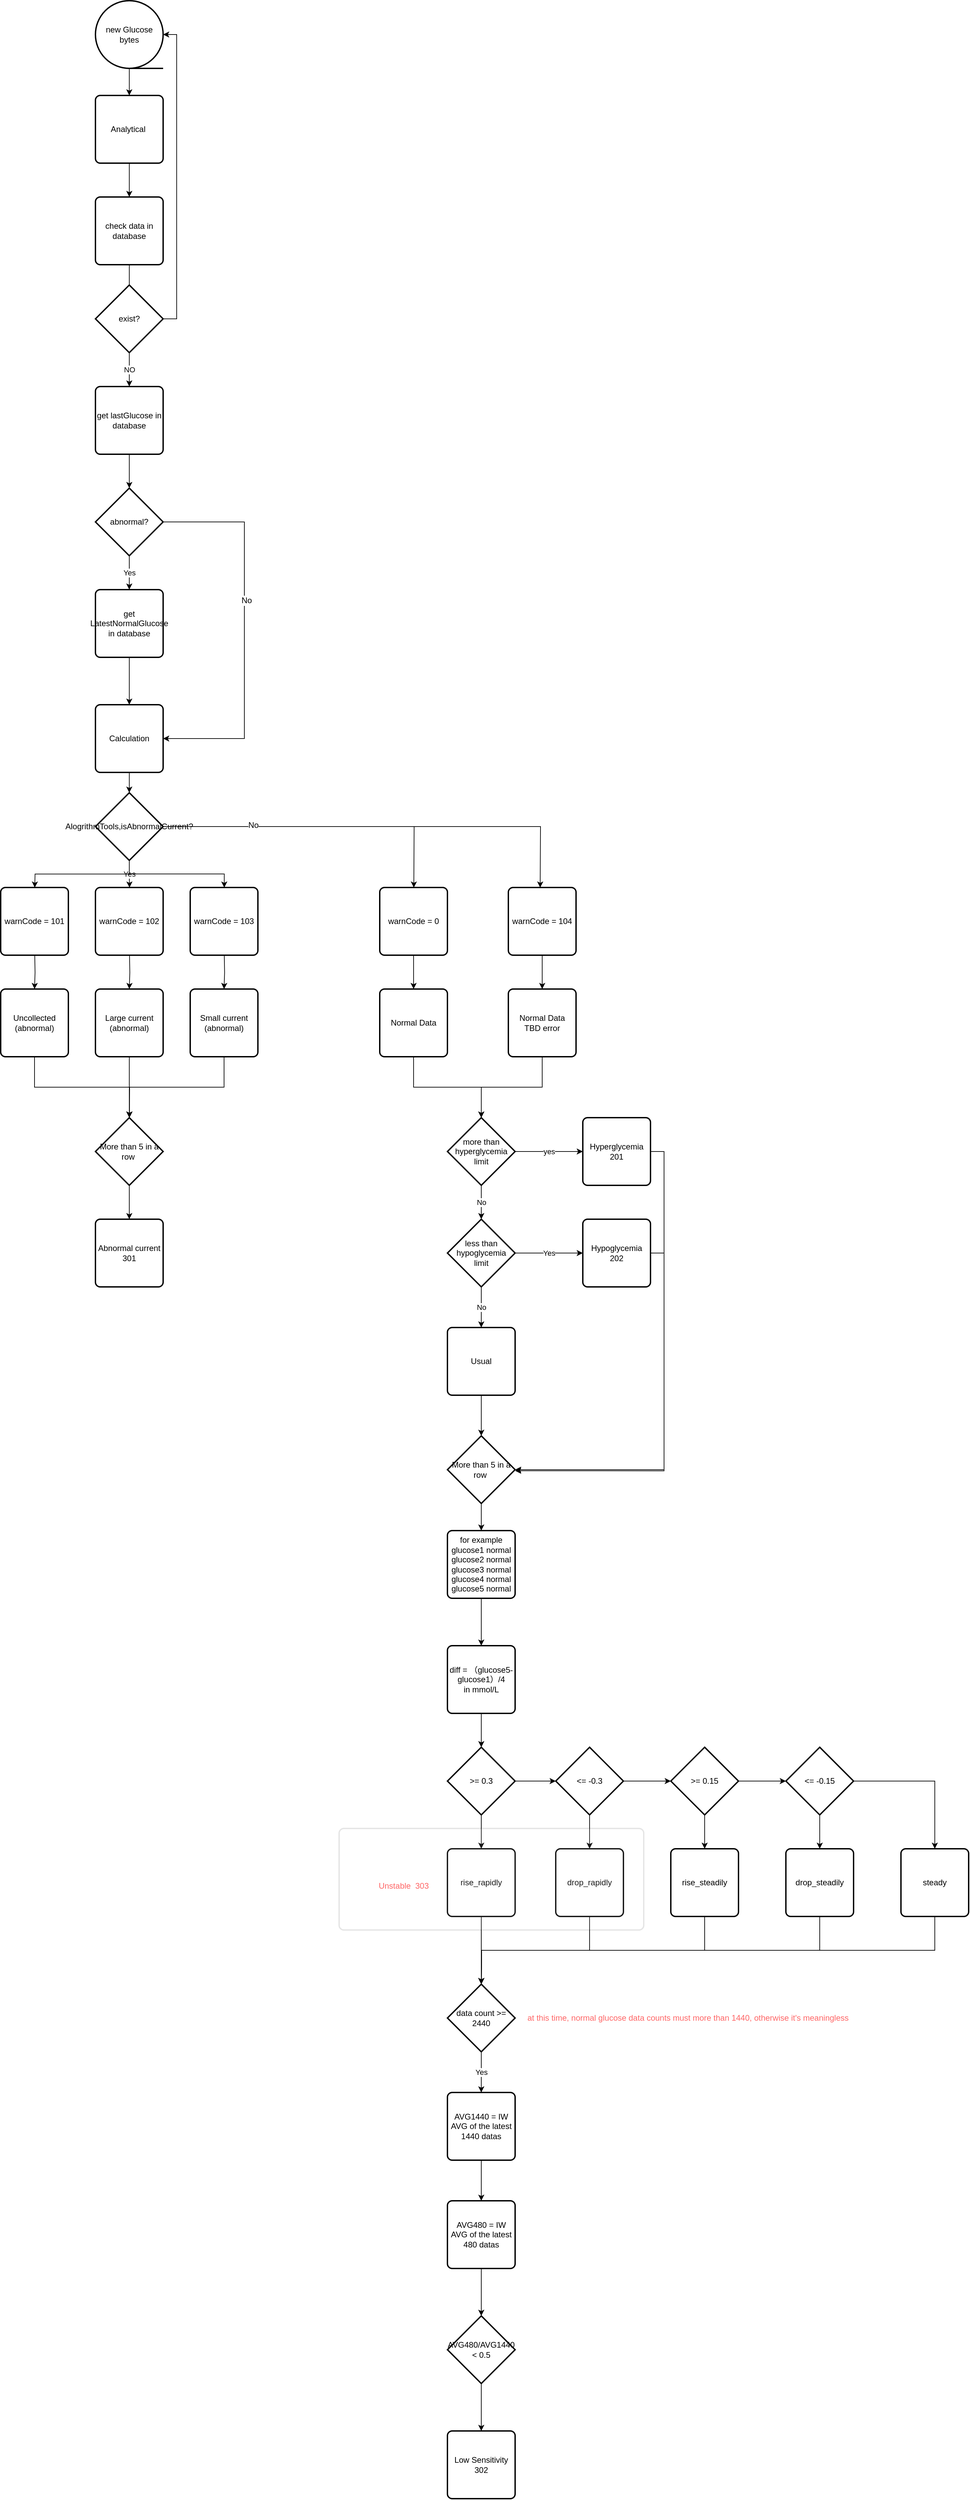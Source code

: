 <mxfile version="12.3.6" type="github" pages="1">
  <diagram id="o1K-JnxiX_i7yvccke98" name="第 1 页">
    <mxGraphModel dx="6677" dy="3454" grid="1" gridSize="10" guides="1" tooltips="1" connect="1" arrows="1" fold="1" page="1" pageScale="1" pageWidth="827" pageHeight="1169" math="0" shadow="0">
      <root>
        <mxCell id="0"/>
        <mxCell id="1" parent="0"/>
        <mxCell id="Yor80Zz1ylZ34Q17yJMb-24" style="edgeStyle=orthogonalEdgeStyle;rounded=0;orthogonalLoop=1;jettySize=auto;html=1;exitX=0.5;exitY=1;exitDx=0;exitDy=0;exitPerimeter=0;entryX=0.5;entryY=0;entryDx=0;entryDy=0;" edge="1" parent="1" source="Yor80Zz1ylZ34Q17yJMb-1" target="Yor80Zz1ylZ34Q17yJMb-3">
          <mxGeometry relative="1" as="geometry"/>
        </mxCell>
        <mxCell id="Yor80Zz1ylZ34Q17yJMb-1" value="new Glucose bytes" style="strokeWidth=2;html=1;shape=mxgraph.flowchart.sequential_data;whiteSpace=wrap;" vertex="1" parent="1">
          <mxGeometry x="220" y="20" width="100" height="100" as="geometry"/>
        </mxCell>
        <mxCell id="Yor80Zz1ylZ34Q17yJMb-3" value="Analytical&amp;nbsp;" style="rounded=1;whiteSpace=wrap;html=1;absoluteArcSize=1;arcSize=14;strokeWidth=2;" vertex="1" parent="1">
          <mxGeometry x="220" y="160" width="100" height="100" as="geometry"/>
        </mxCell>
        <mxCell id="Yor80Zz1ylZ34Q17yJMb-16" value="" style="edgeStyle=orthogonalEdgeStyle;rounded=0;orthogonalLoop=1;jettySize=auto;html=1;" edge="1" parent="1">
          <mxGeometry relative="1" as="geometry">
            <mxPoint x="270" y="410" as="sourcePoint"/>
            <mxPoint x="270" y="500" as="targetPoint"/>
          </mxGeometry>
        </mxCell>
        <mxCell id="Yor80Zz1ylZ34Q17yJMb-28" value="NO" style="edgeStyle=orthogonalEdgeStyle;rounded=0;orthogonalLoop=1;jettySize=auto;html=1;exitX=0.5;exitY=1;exitDx=0;exitDy=0;exitPerimeter=0;" edge="1" parent="1" source="Yor80Zz1ylZ34Q17yJMb-20" target="Yor80Zz1ylZ34Q17yJMb-23">
          <mxGeometry relative="1" as="geometry"/>
        </mxCell>
        <mxCell id="Yor80Zz1ylZ34Q17yJMb-33" style="edgeStyle=orthogonalEdgeStyle;rounded=0;orthogonalLoop=1;jettySize=auto;html=1;exitX=1;exitY=0.5;exitDx=0;exitDy=0;exitPerimeter=0;entryX=1;entryY=0.5;entryDx=0;entryDy=0;entryPerimeter=0;" edge="1" parent="1" source="Yor80Zz1ylZ34Q17yJMb-20" target="Yor80Zz1ylZ34Q17yJMb-1">
          <mxGeometry relative="1" as="geometry"/>
        </mxCell>
        <mxCell id="Yor80Zz1ylZ34Q17yJMb-20" value="exist?" style="strokeWidth=2;html=1;shape=mxgraph.flowchart.decision;whiteSpace=wrap;" vertex="1" parent="1">
          <mxGeometry x="220" y="440" width="100" height="100" as="geometry"/>
        </mxCell>
        <mxCell id="Yor80Zz1ylZ34Q17yJMb-30" style="edgeStyle=orthogonalEdgeStyle;rounded=0;orthogonalLoop=1;jettySize=auto;html=1;exitX=0.5;exitY=1;exitDx=0;exitDy=0;entryX=0.5;entryY=0;entryDx=0;entryDy=0;entryPerimeter=0;" edge="1" parent="1" source="Yor80Zz1ylZ34Q17yJMb-23" target="Yor80Zz1ylZ34Q17yJMb-29">
          <mxGeometry relative="1" as="geometry"/>
        </mxCell>
        <mxCell id="Yor80Zz1ylZ34Q17yJMb-23" value="get lastGlucose in database" style="rounded=1;whiteSpace=wrap;html=1;absoluteArcSize=1;arcSize=14;strokeWidth=2;" vertex="1" parent="1">
          <mxGeometry x="220" y="590" width="100" height="100" as="geometry"/>
        </mxCell>
        <mxCell id="Yor80Zz1ylZ34Q17yJMb-25" value="" style="edgeStyle=orthogonalEdgeStyle;rounded=0;orthogonalLoop=1;jettySize=auto;html=1;" edge="1" parent="1" source="Yor80Zz1ylZ34Q17yJMb-3">
          <mxGeometry relative="1" as="geometry">
            <mxPoint x="270" y="260" as="sourcePoint"/>
            <mxPoint x="270" y="310" as="targetPoint"/>
          </mxGeometry>
        </mxCell>
        <mxCell id="Yor80Zz1ylZ34Q17yJMb-26" value="check data in database" style="rounded=1;whiteSpace=wrap;html=1;absoluteArcSize=1;arcSize=14;strokeWidth=2;" vertex="1" parent="1">
          <mxGeometry x="220" y="310" width="100" height="100" as="geometry"/>
        </mxCell>
        <mxCell id="Yor80Zz1ylZ34Q17yJMb-32" value="Yes" style="edgeStyle=orthogonalEdgeStyle;rounded=0;orthogonalLoop=1;jettySize=auto;html=1;exitX=0.5;exitY=1;exitDx=0;exitDy=0;exitPerimeter=0;entryX=0.5;entryY=0;entryDx=0;entryDy=0;" edge="1" parent="1" source="Yor80Zz1ylZ34Q17yJMb-29" target="Yor80Zz1ylZ34Q17yJMb-31">
          <mxGeometry relative="1" as="geometry"/>
        </mxCell>
        <mxCell id="Yor80Zz1ylZ34Q17yJMb-62" style="edgeStyle=orthogonalEdgeStyle;rounded=0;orthogonalLoop=1;jettySize=auto;html=1;exitX=1;exitY=0.5;exitDx=0;exitDy=0;exitPerimeter=0;entryX=1;entryY=0.5;entryDx=0;entryDy=0;" edge="1" parent="1" source="Yor80Zz1ylZ34Q17yJMb-29" target="Yor80Zz1ylZ34Q17yJMb-34">
          <mxGeometry relative="1" as="geometry">
            <mxPoint x="420" y="1010" as="targetPoint"/>
            <Array as="points">
              <mxPoint x="440" y="790"/>
              <mxPoint x="440" y="1110"/>
            </Array>
          </mxGeometry>
        </mxCell>
        <mxCell id="Yor80Zz1ylZ34Q17yJMb-63" value="No" style="text;html=1;align=center;verticalAlign=middle;resizable=0;points=[];;labelBackgroundColor=#ffffff;" vertex="1" connectable="0" parent="Yor80Zz1ylZ34Q17yJMb-62">
          <mxGeometry x="-0.157" y="3" relative="1" as="geometry">
            <mxPoint as="offset"/>
          </mxGeometry>
        </mxCell>
        <mxCell id="Yor80Zz1ylZ34Q17yJMb-29" value="abnormal?" style="strokeWidth=2;html=1;shape=mxgraph.flowchart.decision;whiteSpace=wrap;" vertex="1" parent="1">
          <mxGeometry x="220" y="740" width="100" height="100" as="geometry"/>
        </mxCell>
        <mxCell id="Yor80Zz1ylZ34Q17yJMb-60" style="edgeStyle=orthogonalEdgeStyle;rounded=0;orthogonalLoop=1;jettySize=auto;html=1;exitX=0.5;exitY=1;exitDx=0;exitDy=0;entryX=0.5;entryY=0;entryDx=0;entryDy=0;" edge="1" parent="1" source="Yor80Zz1ylZ34Q17yJMb-31" target="Yor80Zz1ylZ34Q17yJMb-34">
          <mxGeometry relative="1" as="geometry"/>
        </mxCell>
        <mxCell id="Yor80Zz1ylZ34Q17yJMb-31" value="get LatestNormalGlucose in database" style="rounded=1;whiteSpace=wrap;html=1;absoluteArcSize=1;arcSize=14;strokeWidth=2;" vertex="1" parent="1">
          <mxGeometry x="220" y="890" width="100" height="100" as="geometry"/>
        </mxCell>
        <mxCell id="Yor80Zz1ylZ34Q17yJMb-56" style="edgeStyle=orthogonalEdgeStyle;rounded=0;orthogonalLoop=1;jettySize=auto;html=1;exitX=1;exitY=0.5;exitDx=0;exitDy=0;exitPerimeter=0;entryX=0.5;entryY=0;entryDx=0;entryDy=0;entryPerimeter=0;" edge="1" parent="1" source="Yor80Zz1ylZ34Q17yJMb-39">
          <mxGeometry relative="1" as="geometry">
            <mxPoint x="877" y="1330.167" as="targetPoint"/>
          </mxGeometry>
        </mxCell>
        <mxCell id="Yor80Zz1ylZ34Q17yJMb-65" style="edgeStyle=orthogonalEdgeStyle;rounded=0;orthogonalLoop=1;jettySize=auto;html=1;exitX=0.5;exitY=1;exitDx=0;exitDy=0;entryX=0.5;entryY=0;entryDx=0;entryDy=0;entryPerimeter=0;" edge="1" parent="1" source="Yor80Zz1ylZ34Q17yJMb-34" target="Yor80Zz1ylZ34Q17yJMb-39">
          <mxGeometry relative="1" as="geometry"/>
        </mxCell>
        <mxCell id="Yor80Zz1ylZ34Q17yJMb-34" value="Calculation" style="rounded=1;whiteSpace=wrap;html=1;absoluteArcSize=1;arcSize=14;strokeWidth=2;" vertex="1" parent="1">
          <mxGeometry x="220" y="1060" width="100" height="100" as="geometry"/>
        </mxCell>
        <mxCell id="Yor80Zz1ylZ34Q17yJMb-55" value="" style="edgeStyle=orthogonalEdgeStyle;rounded=0;orthogonalLoop=1;jettySize=auto;html=1;entryX=0.5;entryY=0;entryDx=0;entryDy=0;entryPerimeter=0;" edge="1" parent="1" source="Yor80Zz1ylZ34Q17yJMb-39">
          <mxGeometry relative="1" as="geometry">
            <mxPoint x="690.333" y="1330.167" as="targetPoint"/>
          </mxGeometry>
        </mxCell>
        <mxCell id="Yor80Zz1ylZ34Q17yJMb-57" value="No" style="text;html=1;align=center;verticalAlign=middle;resizable=0;points=[];;labelBackgroundColor=#ffffff;" vertex="1" connectable="0" parent="Yor80Zz1ylZ34Q17yJMb-55">
          <mxGeometry x="-0.422" y="2" relative="1" as="geometry">
            <mxPoint as="offset"/>
          </mxGeometry>
        </mxCell>
        <mxCell id="Yor80Zz1ylZ34Q17yJMb-66" value="Yes" style="edgeStyle=orthogonalEdgeStyle;rounded=0;orthogonalLoop=1;jettySize=auto;html=1;exitX=0.5;exitY=1;exitDx=0;exitDy=0;exitPerimeter=0;entryX=0.5;entryY=0;entryDx=0;entryDy=0;entryPerimeter=0;" edge="1" parent="1" source="Yor80Zz1ylZ34Q17yJMb-39">
          <mxGeometry relative="1" as="geometry">
            <mxPoint x="270.333" y="1330.167" as="targetPoint"/>
          </mxGeometry>
        </mxCell>
        <mxCell id="Yor80Zz1ylZ34Q17yJMb-67" style="edgeStyle=orthogonalEdgeStyle;rounded=0;orthogonalLoop=1;jettySize=auto;html=1;exitX=0.5;exitY=1;exitDx=0;exitDy=0;exitPerimeter=0;entryX=0.5;entryY=0;entryDx=0;entryDy=0;entryPerimeter=0;" edge="1" parent="1" source="Yor80Zz1ylZ34Q17yJMb-39">
          <mxGeometry relative="1" as="geometry">
            <mxPoint x="130.333" y="1330.167" as="targetPoint"/>
          </mxGeometry>
        </mxCell>
        <mxCell id="Yor80Zz1ylZ34Q17yJMb-39" value="AlogrithmTools,isAbnormalCurrent?&lt;br&gt;" style="strokeWidth=2;html=1;shape=mxgraph.flowchart.decision;whiteSpace=wrap;" vertex="1" parent="1">
          <mxGeometry x="220" y="1190" width="100" height="100" as="geometry"/>
        </mxCell>
        <mxCell id="Yor80Zz1ylZ34Q17yJMb-70" style="edgeStyle=orthogonalEdgeStyle;rounded=0;orthogonalLoop=1;jettySize=auto;html=1;exitX=0.5;exitY=1;exitDx=0;exitDy=0;exitPerimeter=0;entryX=0.5;entryY=0;entryDx=0;entryDy=0;" edge="1" parent="1" target="Yor80Zz1ylZ34Q17yJMb-48">
          <mxGeometry relative="1" as="geometry">
            <mxPoint x="130.333" y="1430.167" as="sourcePoint"/>
          </mxGeometry>
        </mxCell>
        <mxCell id="Yor80Zz1ylZ34Q17yJMb-68" style="edgeStyle=orthogonalEdgeStyle;rounded=0;orthogonalLoop=1;jettySize=auto;html=1;entryX=0.5;entryY=0;entryDx=0;entryDy=0;entryPerimeter=0;" edge="1" parent="1">
          <mxGeometry relative="1" as="geometry">
            <mxPoint x="270" y="1290" as="sourcePoint"/>
            <mxPoint x="410.333" y="1330.167" as="targetPoint"/>
            <Array as="points">
              <mxPoint x="270" y="1310"/>
              <mxPoint x="410" y="1310"/>
            </Array>
          </mxGeometry>
        </mxCell>
        <mxCell id="Yor80Zz1ylZ34Q17yJMb-71" style="edgeStyle=orthogonalEdgeStyle;rounded=0;orthogonalLoop=1;jettySize=auto;html=1;exitX=0.5;exitY=1;exitDx=0;exitDy=0;exitPerimeter=0;" edge="1" parent="1" target="Yor80Zz1ylZ34Q17yJMb-49">
          <mxGeometry relative="1" as="geometry">
            <mxPoint x="270.333" y="1430.167" as="sourcePoint"/>
          </mxGeometry>
        </mxCell>
        <mxCell id="Yor80Zz1ylZ34Q17yJMb-72" style="edgeStyle=orthogonalEdgeStyle;rounded=0;orthogonalLoop=1;jettySize=auto;html=1;exitX=0.5;exitY=1;exitDx=0;exitDy=0;exitPerimeter=0;" edge="1" parent="1" target="Yor80Zz1ylZ34Q17yJMb-50">
          <mxGeometry relative="1" as="geometry">
            <mxPoint x="410.333" y="1430.167" as="sourcePoint"/>
          </mxGeometry>
        </mxCell>
        <mxCell id="Yor80Zz1ylZ34Q17yJMb-82" style="edgeStyle=orthogonalEdgeStyle;rounded=0;orthogonalLoop=1;jettySize=auto;html=1;exitX=0.5;exitY=1;exitDx=0;exitDy=0;entryX=0.5;entryY=0;entryDx=0;entryDy=0;entryPerimeter=0;" edge="1" parent="1" source="Yor80Zz1ylZ34Q17yJMb-48" target="Yor80Zz1ylZ34Q17yJMb-81">
          <mxGeometry relative="1" as="geometry"/>
        </mxCell>
        <mxCell id="Yor80Zz1ylZ34Q17yJMb-48" value="Uncollected&lt;br&gt;(abnormal)" style="rounded=1;whiteSpace=wrap;html=1;absoluteArcSize=1;arcSize=14;strokeWidth=2;" vertex="1" parent="1">
          <mxGeometry x="80" y="1480" width="100" height="100" as="geometry"/>
        </mxCell>
        <mxCell id="Yor80Zz1ylZ34Q17yJMb-83" style="edgeStyle=orthogonalEdgeStyle;rounded=0;orthogonalLoop=1;jettySize=auto;html=1;exitX=0.5;exitY=1;exitDx=0;exitDy=0;" edge="1" parent="1" source="Yor80Zz1ylZ34Q17yJMb-49">
          <mxGeometry relative="1" as="geometry">
            <mxPoint x="270.333" y="1670.0" as="targetPoint"/>
          </mxGeometry>
        </mxCell>
        <mxCell id="Yor80Zz1ylZ34Q17yJMb-49" value="Large current&lt;br&gt;(abnormal)" style="rounded=1;whiteSpace=wrap;html=1;absoluteArcSize=1;arcSize=14;strokeWidth=2;" vertex="1" parent="1">
          <mxGeometry x="220" y="1480" width="100" height="100" as="geometry"/>
        </mxCell>
        <mxCell id="Yor80Zz1ylZ34Q17yJMb-84" style="edgeStyle=orthogonalEdgeStyle;rounded=0;orthogonalLoop=1;jettySize=auto;html=1;exitX=0.5;exitY=1;exitDx=0;exitDy=0;" edge="1" parent="1" source="Yor80Zz1ylZ34Q17yJMb-50">
          <mxGeometry relative="1" as="geometry">
            <mxPoint x="270" y="1670.0" as="targetPoint"/>
          </mxGeometry>
        </mxCell>
        <mxCell id="Yor80Zz1ylZ34Q17yJMb-50" value="Small current&lt;br&gt;(abnormal)" style="rounded=1;whiteSpace=wrap;html=1;absoluteArcSize=1;arcSize=14;strokeWidth=2;" vertex="1" parent="1">
          <mxGeometry x="360" y="1480" width="100" height="100" as="geometry"/>
        </mxCell>
        <mxCell id="Yor80Zz1ylZ34Q17yJMb-99" style="edgeStyle=orthogonalEdgeStyle;rounded=0;orthogonalLoop=1;jettySize=auto;html=1;exitX=0.5;exitY=1;exitDx=0;exitDy=0;entryX=0.5;entryY=0;entryDx=0;entryDy=0;entryPerimeter=0;" edge="1" parent="1" source="Yor80Zz1ylZ34Q17yJMb-58" target="Yor80Zz1ylZ34Q17yJMb-89">
          <mxGeometry relative="1" as="geometry"/>
        </mxCell>
        <mxCell id="Yor80Zz1ylZ34Q17yJMb-58" value="Normal Data" style="rounded=1;whiteSpace=wrap;html=1;absoluteArcSize=1;arcSize=14;strokeWidth=2;" vertex="1" parent="1">
          <mxGeometry x="640" y="1480" width="100" height="100" as="geometry"/>
        </mxCell>
        <mxCell id="Yor80Zz1ylZ34Q17yJMb-98" style="edgeStyle=orthogonalEdgeStyle;rounded=0;orthogonalLoop=1;jettySize=auto;html=1;exitX=0.5;exitY=1;exitDx=0;exitDy=0;entryX=0.5;entryY=0;entryDx=0;entryDy=0;entryPerimeter=0;" edge="1" parent="1" source="Yor80Zz1ylZ34Q17yJMb-59" target="Yor80Zz1ylZ34Q17yJMb-89">
          <mxGeometry relative="1" as="geometry"/>
        </mxCell>
        <mxCell id="Yor80Zz1ylZ34Q17yJMb-59" value="Normal Data&lt;br&gt;TBD error" style="rounded=1;whiteSpace=wrap;html=1;absoluteArcSize=1;arcSize=14;strokeWidth=2;" vertex="1" parent="1">
          <mxGeometry x="830" y="1480" width="100" height="100" as="geometry"/>
        </mxCell>
        <mxCell id="Yor80Zz1ylZ34Q17yJMb-73" value="&lt;span style=&quot;white-space: normal&quot;&gt;warnCode = 101&lt;/span&gt;" style="rounded=1;whiteSpace=wrap;html=1;absoluteArcSize=1;arcSize=14;strokeWidth=2;" vertex="1" parent="1">
          <mxGeometry x="80" y="1330" width="100" height="100" as="geometry"/>
        </mxCell>
        <mxCell id="Yor80Zz1ylZ34Q17yJMb-75" value="&lt;span style=&quot;white-space: normal&quot;&gt;warnCode = 102&lt;/span&gt;" style="rounded=1;whiteSpace=wrap;html=1;absoluteArcSize=1;arcSize=14;strokeWidth=2;" vertex="1" parent="1">
          <mxGeometry x="220" y="1330" width="100" height="100" as="geometry"/>
        </mxCell>
        <mxCell id="Yor80Zz1ylZ34Q17yJMb-76" value="&lt;span style=&quot;white-space: normal&quot;&gt;warnCode = 103&lt;/span&gt;" style="rounded=1;whiteSpace=wrap;html=1;absoluteArcSize=1;arcSize=14;strokeWidth=2;" vertex="1" parent="1">
          <mxGeometry x="360" y="1330" width="100" height="100" as="geometry"/>
        </mxCell>
        <mxCell id="Yor80Zz1ylZ34Q17yJMb-79" style="edgeStyle=orthogonalEdgeStyle;rounded=0;orthogonalLoop=1;jettySize=auto;html=1;exitX=0.5;exitY=1;exitDx=0;exitDy=0;entryX=0.5;entryY=0;entryDx=0;entryDy=0;" edge="1" parent="1" source="Yor80Zz1ylZ34Q17yJMb-77" target="Yor80Zz1ylZ34Q17yJMb-58">
          <mxGeometry relative="1" as="geometry"/>
        </mxCell>
        <mxCell id="Yor80Zz1ylZ34Q17yJMb-77" value="&lt;span style=&quot;white-space: normal&quot;&gt;warnCode = 0&lt;/span&gt;" style="rounded=1;whiteSpace=wrap;html=1;absoluteArcSize=1;arcSize=14;strokeWidth=2;" vertex="1" parent="1">
          <mxGeometry x="640" y="1330" width="100" height="100" as="geometry"/>
        </mxCell>
        <mxCell id="Yor80Zz1ylZ34Q17yJMb-80" style="edgeStyle=orthogonalEdgeStyle;rounded=0;orthogonalLoop=1;jettySize=auto;html=1;exitX=0.5;exitY=1;exitDx=0;exitDy=0;entryX=0.5;entryY=0;entryDx=0;entryDy=0;" edge="1" parent="1" source="Yor80Zz1ylZ34Q17yJMb-78" target="Yor80Zz1ylZ34Q17yJMb-59">
          <mxGeometry relative="1" as="geometry"/>
        </mxCell>
        <mxCell id="Yor80Zz1ylZ34Q17yJMb-78" value="&lt;span style=&quot;white-space: normal&quot;&gt;warnCode = 104&lt;/span&gt;" style="rounded=1;whiteSpace=wrap;html=1;absoluteArcSize=1;arcSize=14;strokeWidth=2;" vertex="1" parent="1">
          <mxGeometry x="830" y="1330" width="100" height="100" as="geometry"/>
        </mxCell>
        <mxCell id="Yor80Zz1ylZ34Q17yJMb-86" style="edgeStyle=orthogonalEdgeStyle;rounded=0;orthogonalLoop=1;jettySize=auto;html=1;exitX=0.5;exitY=1;exitDx=0;exitDy=0;exitPerimeter=0;entryX=0.5;entryY=0;entryDx=0;entryDy=0;" edge="1" parent="1" source="Yor80Zz1ylZ34Q17yJMb-81" target="Yor80Zz1ylZ34Q17yJMb-85">
          <mxGeometry relative="1" as="geometry"/>
        </mxCell>
        <mxCell id="Yor80Zz1ylZ34Q17yJMb-81" value="More than 5 in a row&amp;nbsp;" style="strokeWidth=2;html=1;shape=mxgraph.flowchart.decision;whiteSpace=wrap;" vertex="1" parent="1">
          <mxGeometry x="220" y="1670" width="100" height="100" as="geometry"/>
        </mxCell>
        <mxCell id="Yor80Zz1ylZ34Q17yJMb-85" value="Abnormal current&lt;br&gt;301" style="rounded=1;whiteSpace=wrap;html=1;absoluteArcSize=1;arcSize=14;strokeWidth=2;" vertex="1" parent="1">
          <mxGeometry x="220" y="1820" width="100" height="100" as="geometry"/>
        </mxCell>
        <mxCell id="Yor80Zz1ylZ34Q17yJMb-95" value="No" style="edgeStyle=orthogonalEdgeStyle;rounded=0;orthogonalLoop=1;jettySize=auto;html=1;exitX=0.5;exitY=1;exitDx=0;exitDy=0;exitPerimeter=0;entryX=0.5;entryY=0;entryDx=0;entryDy=0;entryPerimeter=0;" edge="1" parent="1" source="Yor80Zz1ylZ34Q17yJMb-89" target="Yor80Zz1ylZ34Q17yJMb-90">
          <mxGeometry relative="1" as="geometry"/>
        </mxCell>
        <mxCell id="Yor80Zz1ylZ34Q17yJMb-103" value="yes" style="edgeStyle=orthogonalEdgeStyle;rounded=0;orthogonalLoop=1;jettySize=auto;html=1;exitX=1;exitY=0.5;exitDx=0;exitDy=0;exitPerimeter=0;" edge="1" parent="1" source="Yor80Zz1ylZ34Q17yJMb-89" target="Yor80Zz1ylZ34Q17yJMb-100">
          <mxGeometry relative="1" as="geometry"/>
        </mxCell>
        <mxCell id="Yor80Zz1ylZ34Q17yJMb-89" value="more than hyperglycemia limit" style="strokeWidth=2;html=1;shape=mxgraph.flowchart.decision;whiteSpace=wrap;" vertex="1" parent="1">
          <mxGeometry x="740" y="1670" width="100" height="100" as="geometry"/>
        </mxCell>
        <mxCell id="Yor80Zz1ylZ34Q17yJMb-105" value="Yes" style="edgeStyle=orthogonalEdgeStyle;rounded=0;orthogonalLoop=1;jettySize=auto;html=1;exitX=1;exitY=0.5;exitDx=0;exitDy=0;exitPerimeter=0;" edge="1" parent="1" source="Yor80Zz1ylZ34Q17yJMb-90" target="Yor80Zz1ylZ34Q17yJMb-101">
          <mxGeometry relative="1" as="geometry"/>
        </mxCell>
        <mxCell id="Yor80Zz1ylZ34Q17yJMb-106" value="No" style="edgeStyle=orthogonalEdgeStyle;rounded=0;orthogonalLoop=1;jettySize=auto;html=1;exitX=0.5;exitY=1;exitDx=0;exitDy=0;exitPerimeter=0;entryX=0.5;entryY=0;entryDx=0;entryDy=0;" edge="1" parent="1" source="Yor80Zz1ylZ34Q17yJMb-90" target="Yor80Zz1ylZ34Q17yJMb-102">
          <mxGeometry relative="1" as="geometry"/>
        </mxCell>
        <mxCell id="Yor80Zz1ylZ34Q17yJMb-90" value="less than&lt;br&gt;hypoglycemia limit" style="strokeWidth=2;html=1;shape=mxgraph.flowchart.decision;whiteSpace=wrap;" vertex="1" parent="1">
          <mxGeometry x="740" y="1820" width="100" height="100" as="geometry"/>
        </mxCell>
        <mxCell id="Yor80Zz1ylZ34Q17yJMb-111" style="edgeStyle=orthogonalEdgeStyle;rounded=0;orthogonalLoop=1;jettySize=auto;html=1;exitX=0.5;exitY=1;exitDx=0;exitDy=0;exitPerimeter=0;entryX=0.5;entryY=0;entryDx=0;entryDy=0;" edge="1" parent="1" source="Yor80Zz1ylZ34Q17yJMb-92" target="Yor80Zz1ylZ34Q17yJMb-108">
          <mxGeometry relative="1" as="geometry"/>
        </mxCell>
        <mxCell id="Yor80Zz1ylZ34Q17yJMb-92" value="&lt;span style=&quot;white-space: normal&quot;&gt;More than 5 in a row&amp;nbsp;&lt;/span&gt;" style="strokeWidth=2;html=1;shape=mxgraph.flowchart.decision;whiteSpace=wrap;" vertex="1" parent="1">
          <mxGeometry x="740" y="2140" width="100" height="100" as="geometry"/>
        </mxCell>
        <mxCell id="Yor80Zz1ylZ34Q17yJMb-109" style="edgeStyle=orthogonalEdgeStyle;rounded=0;orthogonalLoop=1;jettySize=auto;html=1;exitX=1;exitY=0.5;exitDx=0;exitDy=0;entryX=1;entryY=0.5;entryDx=0;entryDy=0;entryPerimeter=0;" edge="1" parent="1" source="Yor80Zz1ylZ34Q17yJMb-100" target="Yor80Zz1ylZ34Q17yJMb-92">
          <mxGeometry relative="1" as="geometry">
            <mxPoint x="1160" y="2356.667" as="targetPoint"/>
          </mxGeometry>
        </mxCell>
        <mxCell id="Yor80Zz1ylZ34Q17yJMb-100" value="Hyperglycemia&lt;br&gt;201" style="rounded=1;whiteSpace=wrap;html=1;absoluteArcSize=1;arcSize=14;strokeWidth=2;" vertex="1" parent="1">
          <mxGeometry x="940" y="1670" width="100" height="100" as="geometry"/>
        </mxCell>
        <mxCell id="Yor80Zz1ylZ34Q17yJMb-110" style="edgeStyle=orthogonalEdgeStyle;rounded=0;orthogonalLoop=1;jettySize=auto;html=1;exitX=1;exitY=0.5;exitDx=0;exitDy=0;" edge="1" parent="1" source="Yor80Zz1ylZ34Q17yJMb-101">
          <mxGeometry relative="1" as="geometry">
            <mxPoint x="840" y="2191.667" as="targetPoint"/>
            <Array as="points">
              <mxPoint x="1060" y="1870"/>
              <mxPoint x="1060" y="2192"/>
            </Array>
          </mxGeometry>
        </mxCell>
        <mxCell id="Yor80Zz1ylZ34Q17yJMb-101" value="Hypoglycemia&lt;br&gt;202" style="rounded=1;whiteSpace=wrap;html=1;absoluteArcSize=1;arcSize=14;strokeWidth=2;" vertex="1" parent="1">
          <mxGeometry x="940" y="1820" width="100" height="100" as="geometry"/>
        </mxCell>
        <mxCell id="Yor80Zz1ylZ34Q17yJMb-107" style="edgeStyle=orthogonalEdgeStyle;rounded=0;orthogonalLoop=1;jettySize=auto;html=1;exitX=0.5;exitY=1;exitDx=0;exitDy=0;entryX=0.5;entryY=0;entryDx=0;entryDy=0;entryPerimeter=0;" edge="1" parent="1" source="Yor80Zz1ylZ34Q17yJMb-102" target="Yor80Zz1ylZ34Q17yJMb-92">
          <mxGeometry relative="1" as="geometry"/>
        </mxCell>
        <mxCell id="Yor80Zz1ylZ34Q17yJMb-102" value="Usual" style="rounded=1;whiteSpace=wrap;html=1;absoluteArcSize=1;arcSize=14;strokeWidth=2;" vertex="1" parent="1">
          <mxGeometry x="740" y="1980" width="100" height="100" as="geometry"/>
        </mxCell>
        <mxCell id="Yor80Zz1ylZ34Q17yJMb-131" value="" style="edgeStyle=orthogonalEdgeStyle;rounded=0;orthogonalLoop=1;jettySize=auto;html=1;" edge="1" parent="1" source="Yor80Zz1ylZ34Q17yJMb-108" target="Yor80Zz1ylZ34Q17yJMb-112">
          <mxGeometry relative="1" as="geometry"/>
        </mxCell>
        <mxCell id="Yor80Zz1ylZ34Q17yJMb-108" value="for example&lt;br&gt;glucose1 normal&lt;br&gt;glucose2 normal&lt;br&gt;glucose3 normal&lt;br&gt;glucose4 normal&lt;br&gt;glucose5 normal" style="rounded=1;whiteSpace=wrap;html=1;absoluteArcSize=1;arcSize=14;strokeWidth=2;" vertex="1" parent="1">
          <mxGeometry x="740" y="2280" width="100" height="100" as="geometry"/>
        </mxCell>
        <mxCell id="Yor80Zz1ylZ34Q17yJMb-117" style="edgeStyle=orthogonalEdgeStyle;rounded=0;orthogonalLoop=1;jettySize=auto;html=1;exitX=0.5;exitY=1;exitDx=0;exitDy=0;entryX=0.5;entryY=0;entryDx=0;entryDy=0;entryPerimeter=0;" edge="1" parent="1" source="Yor80Zz1ylZ34Q17yJMb-112" target="Yor80Zz1ylZ34Q17yJMb-113">
          <mxGeometry relative="1" as="geometry"/>
        </mxCell>
        <mxCell id="Yor80Zz1ylZ34Q17yJMb-112" value="diff = （glucose5-glucose1）/4&lt;br&gt;in mmol/L" style="rounded=1;whiteSpace=wrap;html=1;absoluteArcSize=1;arcSize=14;strokeWidth=2;" vertex="1" parent="1">
          <mxGeometry x="740" y="2450" width="100" height="100" as="geometry"/>
        </mxCell>
        <mxCell id="Yor80Zz1ylZ34Q17yJMb-118" style="edgeStyle=orthogonalEdgeStyle;rounded=0;orthogonalLoop=1;jettySize=auto;html=1;exitX=1;exitY=0.5;exitDx=0;exitDy=0;exitPerimeter=0;entryX=0;entryY=0.5;entryDx=0;entryDy=0;entryPerimeter=0;" edge="1" parent="1" source="Yor80Zz1ylZ34Q17yJMb-113" target="Yor80Zz1ylZ34Q17yJMb-114">
          <mxGeometry relative="1" as="geometry"/>
        </mxCell>
        <mxCell id="Yor80Zz1ylZ34Q17yJMb-127" style="edgeStyle=orthogonalEdgeStyle;rounded=0;orthogonalLoop=1;jettySize=auto;html=1;exitX=0.5;exitY=1;exitDx=0;exitDy=0;exitPerimeter=0;" edge="1" parent="1" source="Yor80Zz1ylZ34Q17yJMb-113" target="Yor80Zz1ylZ34Q17yJMb-121">
          <mxGeometry relative="1" as="geometry"/>
        </mxCell>
        <mxCell id="Yor80Zz1ylZ34Q17yJMb-113" value="&amp;gt;= 0.3" style="strokeWidth=2;html=1;shape=mxgraph.flowchart.decision;whiteSpace=wrap;" vertex="1" parent="1">
          <mxGeometry x="740" y="2600" width="100" height="100" as="geometry"/>
        </mxCell>
        <mxCell id="Yor80Zz1ylZ34Q17yJMb-119" style="edgeStyle=orthogonalEdgeStyle;rounded=0;orthogonalLoop=1;jettySize=auto;html=1;exitX=1;exitY=0.5;exitDx=0;exitDy=0;exitPerimeter=0;" edge="1" parent="1" source="Yor80Zz1ylZ34Q17yJMb-114" target="Yor80Zz1ylZ34Q17yJMb-115">
          <mxGeometry relative="1" as="geometry"/>
        </mxCell>
        <mxCell id="Yor80Zz1ylZ34Q17yJMb-128" value="" style="edgeStyle=orthogonalEdgeStyle;rounded=0;orthogonalLoop=1;jettySize=auto;html=1;" edge="1" parent="1" source="Yor80Zz1ylZ34Q17yJMb-114" target="Yor80Zz1ylZ34Q17yJMb-122">
          <mxGeometry relative="1" as="geometry"/>
        </mxCell>
        <mxCell id="Yor80Zz1ylZ34Q17yJMb-114" value="&amp;lt;= -0.3" style="strokeWidth=2;html=1;shape=mxgraph.flowchart.decision;whiteSpace=wrap;" vertex="1" parent="1">
          <mxGeometry x="900" y="2600" width="100" height="100" as="geometry"/>
        </mxCell>
        <mxCell id="Yor80Zz1ylZ34Q17yJMb-120" style="edgeStyle=orthogonalEdgeStyle;rounded=0;orthogonalLoop=1;jettySize=auto;html=1;exitX=1;exitY=0.5;exitDx=0;exitDy=0;exitPerimeter=0;entryX=0;entryY=0.5;entryDx=0;entryDy=0;entryPerimeter=0;" edge="1" parent="1" source="Yor80Zz1ylZ34Q17yJMb-115" target="Yor80Zz1ylZ34Q17yJMb-116">
          <mxGeometry relative="1" as="geometry"/>
        </mxCell>
        <mxCell id="Yor80Zz1ylZ34Q17yJMb-129" value="" style="edgeStyle=orthogonalEdgeStyle;rounded=0;orthogonalLoop=1;jettySize=auto;html=1;" edge="1" parent="1" source="Yor80Zz1ylZ34Q17yJMb-115" target="Yor80Zz1ylZ34Q17yJMb-123">
          <mxGeometry relative="1" as="geometry"/>
        </mxCell>
        <mxCell id="Yor80Zz1ylZ34Q17yJMb-115" value="&amp;gt;= 0.15" style="strokeWidth=2;html=1;shape=mxgraph.flowchart.decision;whiteSpace=wrap;" vertex="1" parent="1">
          <mxGeometry x="1070" y="2600" width="100" height="100" as="geometry"/>
        </mxCell>
        <mxCell id="Yor80Zz1ylZ34Q17yJMb-126" style="edgeStyle=orthogonalEdgeStyle;rounded=0;orthogonalLoop=1;jettySize=auto;html=1;exitX=1;exitY=0.5;exitDx=0;exitDy=0;exitPerimeter=0;entryX=0.5;entryY=0;entryDx=0;entryDy=0;" edge="1" parent="1" source="Yor80Zz1ylZ34Q17yJMb-116" target="Yor80Zz1ylZ34Q17yJMb-125">
          <mxGeometry relative="1" as="geometry"/>
        </mxCell>
        <mxCell id="Yor80Zz1ylZ34Q17yJMb-130" value="" style="edgeStyle=orthogonalEdgeStyle;rounded=0;orthogonalLoop=1;jettySize=auto;html=1;" edge="1" parent="1" source="Yor80Zz1ylZ34Q17yJMb-116" target="Yor80Zz1ylZ34Q17yJMb-124">
          <mxGeometry relative="1" as="geometry"/>
        </mxCell>
        <mxCell id="Yor80Zz1ylZ34Q17yJMb-116" value="&amp;lt;= -0.15" style="strokeWidth=2;html=1;shape=mxgraph.flowchart.decision;whiteSpace=wrap;" vertex="1" parent="1">
          <mxGeometry x="1240" y="2600" width="100" height="100" as="geometry"/>
        </mxCell>
        <mxCell id="Yor80Zz1ylZ34Q17yJMb-141" style="edgeStyle=orthogonalEdgeStyle;rounded=0;orthogonalLoop=1;jettySize=auto;html=1;exitX=0.5;exitY=1;exitDx=0;exitDy=0;entryX=0.5;entryY=0;entryDx=0;entryDy=0;entryPerimeter=0;" edge="1" parent="1" source="Yor80Zz1ylZ34Q17yJMb-121" target="Yor80Zz1ylZ34Q17yJMb-132">
          <mxGeometry relative="1" as="geometry"/>
        </mxCell>
        <mxCell id="Yor80Zz1ylZ34Q17yJMb-121" value="rise_rapidly" style="rounded=1;whiteSpace=wrap;html=1;absoluteArcSize=1;arcSize=14;strokeWidth=2;" vertex="1" parent="1">
          <mxGeometry x="740" y="2750" width="100" height="100" as="geometry"/>
        </mxCell>
        <mxCell id="Yor80Zz1ylZ34Q17yJMb-142" style="edgeStyle=orthogonalEdgeStyle;rounded=0;orthogonalLoop=1;jettySize=auto;html=1;exitX=0.5;exitY=1;exitDx=0;exitDy=0;" edge="1" parent="1" source="Yor80Zz1ylZ34Q17yJMb-122">
          <mxGeometry relative="1" as="geometry">
            <mxPoint x="790" y="2950.0" as="targetPoint"/>
          </mxGeometry>
        </mxCell>
        <mxCell id="Yor80Zz1ylZ34Q17yJMb-122" value="drop_rapidly" style="rounded=1;whiteSpace=wrap;html=1;absoluteArcSize=1;arcSize=14;strokeWidth=2;" vertex="1" parent="1">
          <mxGeometry x="900" y="2750" width="100" height="100" as="geometry"/>
        </mxCell>
        <mxCell id="Yor80Zz1ylZ34Q17yJMb-143" style="edgeStyle=orthogonalEdgeStyle;rounded=0;orthogonalLoop=1;jettySize=auto;html=1;exitX=0.5;exitY=1;exitDx=0;exitDy=0;" edge="1" parent="1" source="Yor80Zz1ylZ34Q17yJMb-123">
          <mxGeometry relative="1" as="geometry">
            <mxPoint x="790" y="2950.0" as="targetPoint"/>
          </mxGeometry>
        </mxCell>
        <mxCell id="Yor80Zz1ylZ34Q17yJMb-123" value="rise_steadily" style="rounded=1;whiteSpace=wrap;html=1;absoluteArcSize=1;arcSize=14;strokeWidth=2;" vertex="1" parent="1">
          <mxGeometry x="1070" y="2750" width="100" height="100" as="geometry"/>
        </mxCell>
        <mxCell id="Yor80Zz1ylZ34Q17yJMb-144" style="edgeStyle=orthogonalEdgeStyle;rounded=0;orthogonalLoop=1;jettySize=auto;html=1;exitX=0.5;exitY=1;exitDx=0;exitDy=0;" edge="1" parent="1" source="Yor80Zz1ylZ34Q17yJMb-124">
          <mxGeometry relative="1" as="geometry">
            <mxPoint x="790" y="2950.0" as="targetPoint"/>
          </mxGeometry>
        </mxCell>
        <mxCell id="Yor80Zz1ylZ34Q17yJMb-124" value="drop_steadily" style="rounded=1;whiteSpace=wrap;html=1;absoluteArcSize=1;arcSize=14;strokeWidth=2;" vertex="1" parent="1">
          <mxGeometry x="1240" y="2750" width="100" height="100" as="geometry"/>
        </mxCell>
        <mxCell id="Yor80Zz1ylZ34Q17yJMb-145" style="edgeStyle=orthogonalEdgeStyle;rounded=0;orthogonalLoop=1;jettySize=auto;html=1;exitX=0.5;exitY=1;exitDx=0;exitDy=0;" edge="1" parent="1" source="Yor80Zz1ylZ34Q17yJMb-125">
          <mxGeometry relative="1" as="geometry">
            <mxPoint x="790" y="2950.0" as="targetPoint"/>
          </mxGeometry>
        </mxCell>
        <mxCell id="Yor80Zz1ylZ34Q17yJMb-125" value="steady" style="rounded=1;whiteSpace=wrap;html=1;absoluteArcSize=1;arcSize=14;strokeWidth=2;" vertex="1" parent="1">
          <mxGeometry x="1410" y="2750" width="100" height="100" as="geometry"/>
        </mxCell>
        <mxCell id="Yor80Zz1ylZ34Q17yJMb-146" value="Yes" style="edgeStyle=orthogonalEdgeStyle;rounded=0;orthogonalLoop=1;jettySize=auto;html=1;exitX=0.5;exitY=1;exitDx=0;exitDy=0;exitPerimeter=0;entryX=0.5;entryY=0;entryDx=0;entryDy=0;" edge="1" parent="1" source="Yor80Zz1ylZ34Q17yJMb-132" target="Yor80Zz1ylZ34Q17yJMb-134">
          <mxGeometry relative="1" as="geometry"/>
        </mxCell>
        <mxCell id="Yor80Zz1ylZ34Q17yJMb-132" value="data count &amp;gt;= 2440" style="strokeWidth=2;html=1;shape=mxgraph.flowchart.decision;whiteSpace=wrap;" vertex="1" parent="1">
          <mxGeometry x="740" y="2950" width="100" height="100" as="geometry"/>
        </mxCell>
        <mxCell id="Yor80Zz1ylZ34Q17yJMb-133" value="&lt;font color=&quot;#ff6666&quot;&gt;at this time, normal glucose data counts must more than 1440, otherwise it&#39;s meaningless&lt;/font&gt;" style="text;html=1;align=center;verticalAlign=middle;resizable=0;points=[];;autosize=1;" vertex="1" parent="1">
          <mxGeometry x="850" y="2990" width="490" height="20" as="geometry"/>
        </mxCell>
        <mxCell id="Yor80Zz1ylZ34Q17yJMb-147" value="" style="edgeStyle=orthogonalEdgeStyle;rounded=0;orthogonalLoop=1;jettySize=auto;html=1;" edge="1" parent="1" source="Yor80Zz1ylZ34Q17yJMb-134" target="Yor80Zz1ylZ34Q17yJMb-135">
          <mxGeometry relative="1" as="geometry"/>
        </mxCell>
        <mxCell id="Yor80Zz1ylZ34Q17yJMb-134" value="AVG1440 = IW AVG of the latest 1440 datas" style="rounded=1;whiteSpace=wrap;html=1;absoluteArcSize=1;arcSize=14;strokeWidth=2;" vertex="1" parent="1">
          <mxGeometry x="740" y="3110" width="100" height="100" as="geometry"/>
        </mxCell>
        <mxCell id="Yor80Zz1ylZ34Q17yJMb-148" value="" style="edgeStyle=orthogonalEdgeStyle;rounded=0;orthogonalLoop=1;jettySize=auto;html=1;" edge="1" parent="1" source="Yor80Zz1ylZ34Q17yJMb-135" target="Yor80Zz1ylZ34Q17yJMb-136">
          <mxGeometry relative="1" as="geometry"/>
        </mxCell>
        <mxCell id="Yor80Zz1ylZ34Q17yJMb-135" value="AVG480 = IW AVG of the latest&lt;br&gt;480 datas" style="rounded=1;whiteSpace=wrap;html=1;absoluteArcSize=1;arcSize=14;strokeWidth=2;" vertex="1" parent="1">
          <mxGeometry x="740" y="3270" width="100" height="100" as="geometry"/>
        </mxCell>
        <mxCell id="Yor80Zz1ylZ34Q17yJMb-149" value="" style="edgeStyle=orthogonalEdgeStyle;rounded=0;orthogonalLoop=1;jettySize=auto;html=1;" edge="1" parent="1" source="Yor80Zz1ylZ34Q17yJMb-136" target="Yor80Zz1ylZ34Q17yJMb-137">
          <mxGeometry relative="1" as="geometry"/>
        </mxCell>
        <mxCell id="Yor80Zz1ylZ34Q17yJMb-136" value="AVG480/AVG1440&lt;br&gt;&amp;lt; 0.5" style="strokeWidth=2;html=1;shape=mxgraph.flowchart.decision;whiteSpace=wrap;" vertex="1" parent="1">
          <mxGeometry x="740" y="3440" width="100" height="100" as="geometry"/>
        </mxCell>
        <mxCell id="Yor80Zz1ylZ34Q17yJMb-137" value="Low Sensitivity&lt;br&gt;302" style="rounded=1;whiteSpace=wrap;html=1;absoluteArcSize=1;arcSize=14;strokeWidth=2;" vertex="1" parent="1">
          <mxGeometry x="740" y="3610" width="100" height="100" as="geometry"/>
        </mxCell>
        <mxCell id="Yor80Zz1ylZ34Q17yJMb-138" value="" style="rounded=1;whiteSpace=wrap;html=1;absoluteArcSize=1;arcSize=14;strokeWidth=2;gradientColor=none;opacity=10;perimeterSpacing=1;" vertex="1" parent="1">
          <mxGeometry x="580" y="2720" width="450" height="150" as="geometry"/>
        </mxCell>
        <mxCell id="Yor80Zz1ylZ34Q17yJMb-139" value="&lt;font color=&quot;#ff6666&quot;&gt;Unstable&amp;nbsp; 303&lt;/font&gt;" style="text;html=1;align=center;verticalAlign=middle;resizable=0;points=[];;autosize=1;" vertex="1" parent="1">
          <mxGeometry x="630" y="2795" width="90" height="20" as="geometry"/>
        </mxCell>
      </root>
    </mxGraphModel>
  </diagram>
</mxfile>
